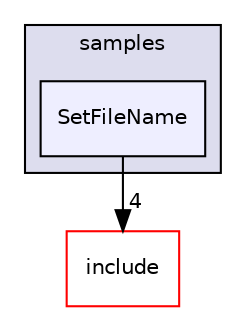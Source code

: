 digraph "c++/3rdParty/plog/samples/SetFileName" {
  bgcolor=transparent;
  compound=true
  node [ fontsize="10", fontname="Helvetica"];
  edge [ labelfontsize="10", labelfontname="Helvetica"];
  subgraph clusterdir_8d03fde5493a5e8d8675f397fdf6800f {
    graph [ bgcolor="#ddddee", pencolor="black", label="samples" fontname="Helvetica", fontsize="10", URL="dir_8d03fde5493a5e8d8675f397fdf6800f.html"]
  dir_f3467e819e39e5bbcc125173b8d0c905 [shape=box, label="SetFileName", style="filled", fillcolor="#eeeeff", pencolor="black", URL="dir_f3467e819e39e5bbcc125173b8d0c905.html"];
  }
  dir_05ea78ffc4ddc4f6d9a6448a24f50fa8 [shape=box label="include" color="red" URL="dir_05ea78ffc4ddc4f6d9a6448a24f50fa8.html"];
  dir_f3467e819e39e5bbcc125173b8d0c905->dir_05ea78ffc4ddc4f6d9a6448a24f50fa8 [headlabel="4", labeldistance=1.5 headhref="dir_000022_000027.html"];
}
